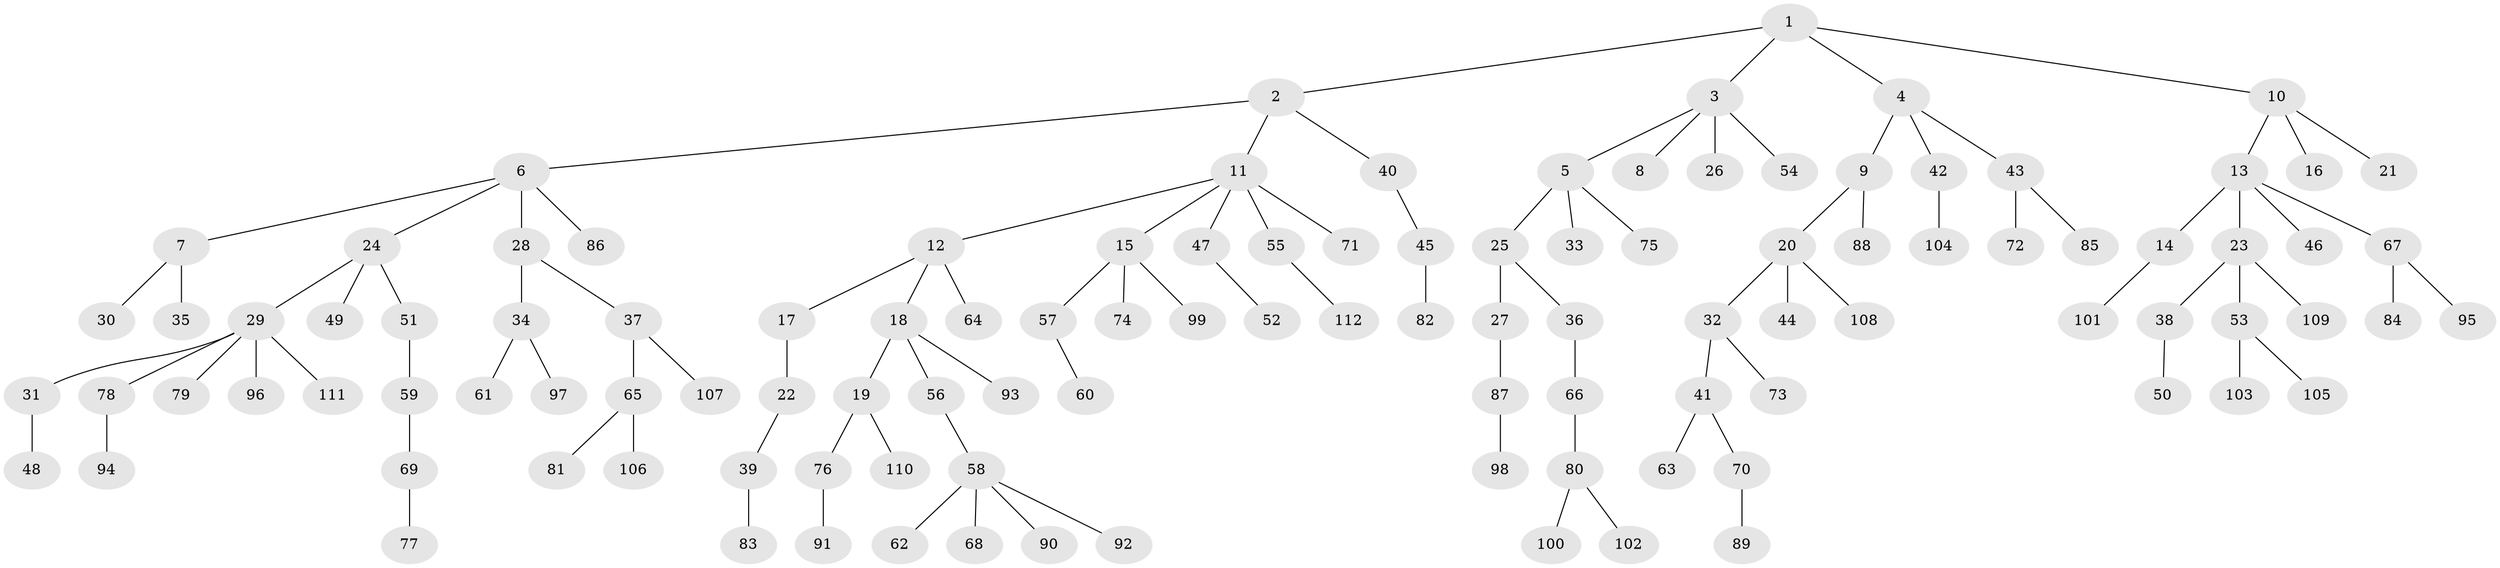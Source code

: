 // coarse degree distribution, {1: 0.6153846153846154, 4: 0.05128205128205128, 2: 0.24358974358974358, 5: 0.02564102564102564, 20: 0.01282051282051282, 10: 0.01282051282051282, 3: 0.02564102564102564, 6: 0.01282051282051282}
// Generated by graph-tools (version 1.1) at 2025/56/03/04/25 21:56:28]
// undirected, 112 vertices, 111 edges
graph export_dot {
graph [start="1"]
  node [color=gray90,style=filled];
  1;
  2;
  3;
  4;
  5;
  6;
  7;
  8;
  9;
  10;
  11;
  12;
  13;
  14;
  15;
  16;
  17;
  18;
  19;
  20;
  21;
  22;
  23;
  24;
  25;
  26;
  27;
  28;
  29;
  30;
  31;
  32;
  33;
  34;
  35;
  36;
  37;
  38;
  39;
  40;
  41;
  42;
  43;
  44;
  45;
  46;
  47;
  48;
  49;
  50;
  51;
  52;
  53;
  54;
  55;
  56;
  57;
  58;
  59;
  60;
  61;
  62;
  63;
  64;
  65;
  66;
  67;
  68;
  69;
  70;
  71;
  72;
  73;
  74;
  75;
  76;
  77;
  78;
  79;
  80;
  81;
  82;
  83;
  84;
  85;
  86;
  87;
  88;
  89;
  90;
  91;
  92;
  93;
  94;
  95;
  96;
  97;
  98;
  99;
  100;
  101;
  102;
  103;
  104;
  105;
  106;
  107;
  108;
  109;
  110;
  111;
  112;
  1 -- 2;
  1 -- 3;
  1 -- 4;
  1 -- 10;
  2 -- 6;
  2 -- 11;
  2 -- 40;
  3 -- 5;
  3 -- 8;
  3 -- 26;
  3 -- 54;
  4 -- 9;
  4 -- 42;
  4 -- 43;
  5 -- 25;
  5 -- 33;
  5 -- 75;
  6 -- 7;
  6 -- 24;
  6 -- 28;
  6 -- 86;
  7 -- 30;
  7 -- 35;
  9 -- 20;
  9 -- 88;
  10 -- 13;
  10 -- 16;
  10 -- 21;
  11 -- 12;
  11 -- 15;
  11 -- 47;
  11 -- 55;
  11 -- 71;
  12 -- 17;
  12 -- 18;
  12 -- 64;
  13 -- 14;
  13 -- 23;
  13 -- 46;
  13 -- 67;
  14 -- 101;
  15 -- 57;
  15 -- 74;
  15 -- 99;
  17 -- 22;
  18 -- 19;
  18 -- 56;
  18 -- 93;
  19 -- 76;
  19 -- 110;
  20 -- 32;
  20 -- 44;
  20 -- 108;
  22 -- 39;
  23 -- 38;
  23 -- 53;
  23 -- 109;
  24 -- 29;
  24 -- 49;
  24 -- 51;
  25 -- 27;
  25 -- 36;
  27 -- 87;
  28 -- 34;
  28 -- 37;
  29 -- 31;
  29 -- 78;
  29 -- 79;
  29 -- 96;
  29 -- 111;
  31 -- 48;
  32 -- 41;
  32 -- 73;
  34 -- 61;
  34 -- 97;
  36 -- 66;
  37 -- 65;
  37 -- 107;
  38 -- 50;
  39 -- 83;
  40 -- 45;
  41 -- 63;
  41 -- 70;
  42 -- 104;
  43 -- 72;
  43 -- 85;
  45 -- 82;
  47 -- 52;
  51 -- 59;
  53 -- 103;
  53 -- 105;
  55 -- 112;
  56 -- 58;
  57 -- 60;
  58 -- 62;
  58 -- 68;
  58 -- 90;
  58 -- 92;
  59 -- 69;
  65 -- 81;
  65 -- 106;
  66 -- 80;
  67 -- 84;
  67 -- 95;
  69 -- 77;
  70 -- 89;
  76 -- 91;
  78 -- 94;
  80 -- 100;
  80 -- 102;
  87 -- 98;
}
